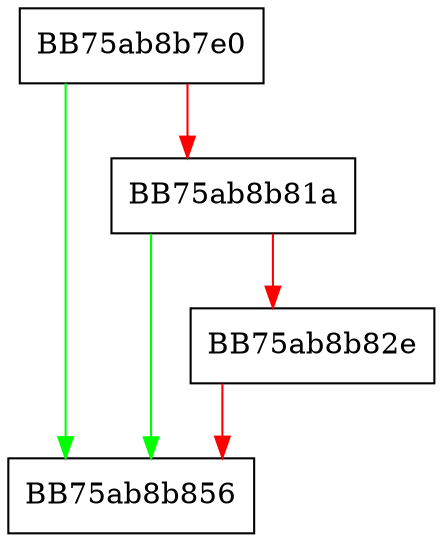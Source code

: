 digraph SendNotification {
  node [shape="box"];
  graph [splines=ortho];
  BB75ab8b7e0 -> BB75ab8b856 [color="green"];
  BB75ab8b7e0 -> BB75ab8b81a [color="red"];
  BB75ab8b81a -> BB75ab8b856 [color="green"];
  BB75ab8b81a -> BB75ab8b82e [color="red"];
  BB75ab8b82e -> BB75ab8b856 [color="red"];
}